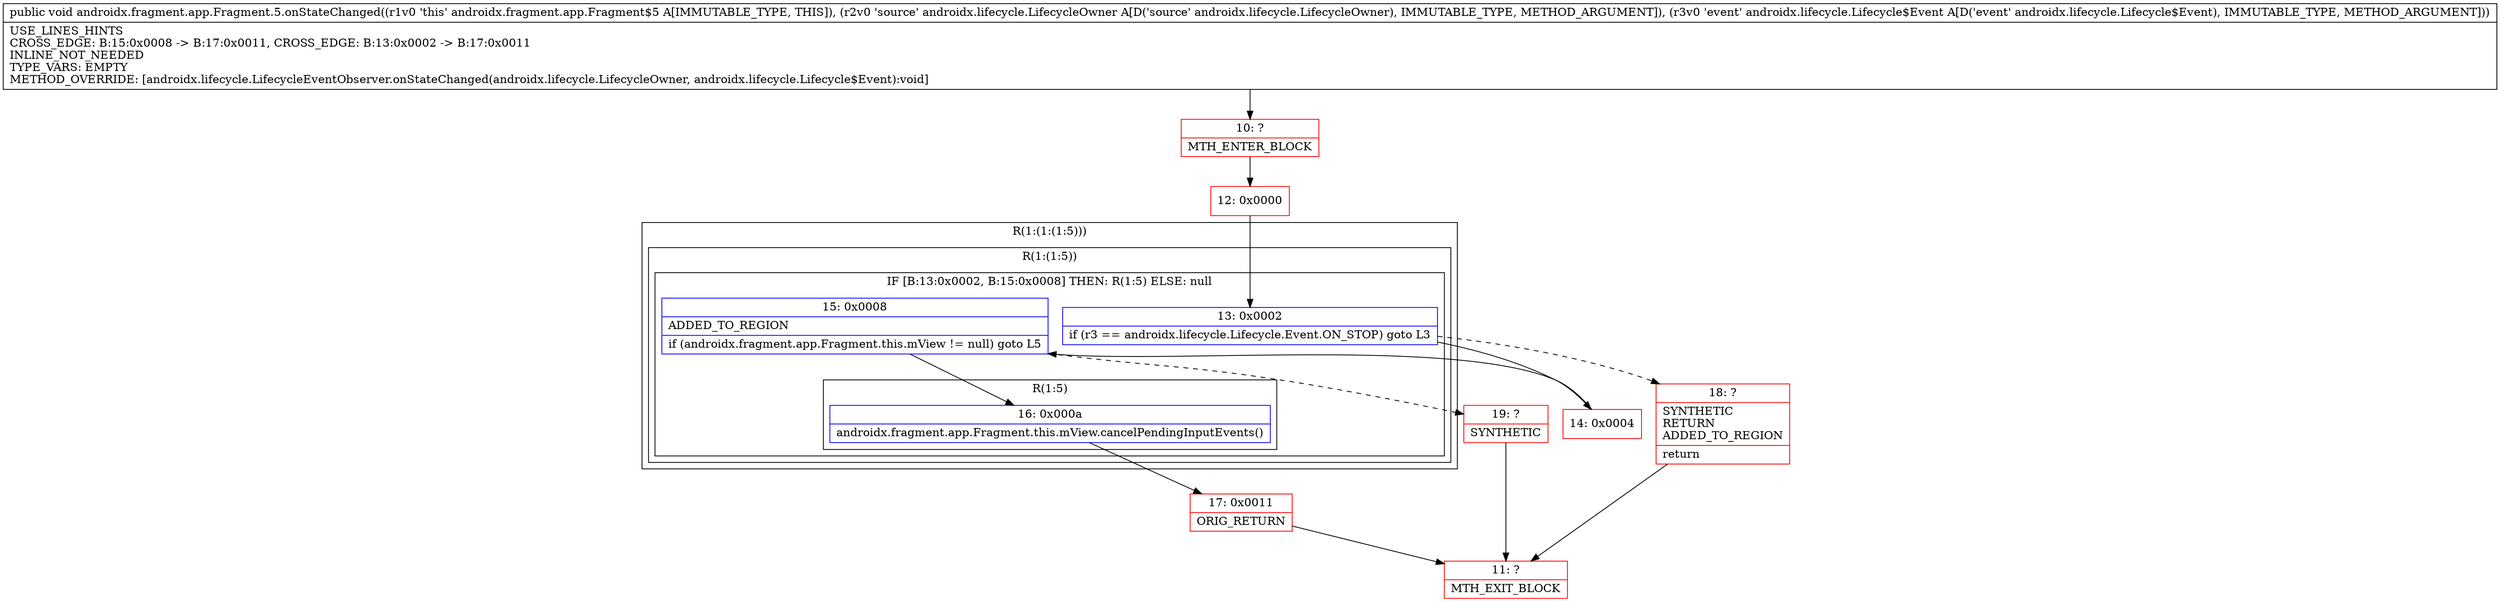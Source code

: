 digraph "CFG forandroidx.fragment.app.Fragment.5.onStateChanged(Landroidx\/lifecycle\/LifecycleOwner;Landroidx\/lifecycle\/Lifecycle$Event;)V" {
subgraph cluster_Region_1701226705 {
label = "R(1:(1:(1:5)))";
node [shape=record,color=blue];
subgraph cluster_Region_1750087224 {
label = "R(1:(1:5))";
node [shape=record,color=blue];
subgraph cluster_IfRegion_611209337 {
label = "IF [B:13:0x0002, B:15:0x0008] THEN: R(1:5) ELSE: null";
node [shape=record,color=blue];
Node_13 [shape=record,label="{13\:\ 0x0002|if (r3 == androidx.lifecycle.Lifecycle.Event.ON_STOP) goto L3\l}"];
Node_15 [shape=record,label="{15\:\ 0x0008|ADDED_TO_REGION\l|if (androidx.fragment.app.Fragment.this.mView != null) goto L5\l}"];
subgraph cluster_Region_217693055 {
label = "R(1:5)";
node [shape=record,color=blue];
Node_16 [shape=record,label="{16\:\ 0x000a|androidx.fragment.app.Fragment.this.mView.cancelPendingInputEvents()\l}"];
}
}
}
}
Node_10 [shape=record,color=red,label="{10\:\ ?|MTH_ENTER_BLOCK\l}"];
Node_12 [shape=record,color=red,label="{12\:\ 0x0000}"];
Node_14 [shape=record,color=red,label="{14\:\ 0x0004}"];
Node_17 [shape=record,color=red,label="{17\:\ 0x0011|ORIG_RETURN\l}"];
Node_11 [shape=record,color=red,label="{11\:\ ?|MTH_EXIT_BLOCK\l}"];
Node_19 [shape=record,color=red,label="{19\:\ ?|SYNTHETIC\l}"];
Node_18 [shape=record,color=red,label="{18\:\ ?|SYNTHETIC\lRETURN\lADDED_TO_REGION\l|return\l}"];
MethodNode[shape=record,label="{public void androidx.fragment.app.Fragment.5.onStateChanged((r1v0 'this' androidx.fragment.app.Fragment$5 A[IMMUTABLE_TYPE, THIS]), (r2v0 'source' androidx.lifecycle.LifecycleOwner A[D('source' androidx.lifecycle.LifecycleOwner), IMMUTABLE_TYPE, METHOD_ARGUMENT]), (r3v0 'event' androidx.lifecycle.Lifecycle$Event A[D('event' androidx.lifecycle.Lifecycle$Event), IMMUTABLE_TYPE, METHOD_ARGUMENT]))  | USE_LINES_HINTS\lCROSS_EDGE: B:15:0x0008 \-\> B:17:0x0011, CROSS_EDGE: B:13:0x0002 \-\> B:17:0x0011\lINLINE_NOT_NEEDED\lTYPE_VARS: EMPTY\lMETHOD_OVERRIDE: [androidx.lifecycle.LifecycleEventObserver.onStateChanged(androidx.lifecycle.LifecycleOwner, androidx.lifecycle.Lifecycle$Event):void]\l}"];
MethodNode -> Node_10;Node_13 -> Node_14;
Node_13 -> Node_18[style=dashed];
Node_15 -> Node_16;
Node_15 -> Node_19[style=dashed];
Node_16 -> Node_17;
Node_10 -> Node_12;
Node_12 -> Node_13;
Node_14 -> Node_15;
Node_17 -> Node_11;
Node_19 -> Node_11;
Node_18 -> Node_11;
}

